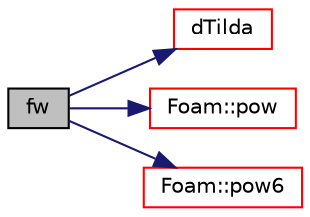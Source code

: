 digraph "fw"
{
  bgcolor="transparent";
  edge [fontname="Helvetica",fontsize="10",labelfontname="Helvetica",labelfontsize="10"];
  node [fontname="Helvetica",fontsize="10",shape=record];
  rankdir="LR";
  Node190 [label="fw",height=0.2,width=0.4,color="black", fillcolor="grey75", style="filled", fontcolor="black"];
  Node190 -> Node191 [color="midnightblue",fontsize="10",style="solid",fontname="Helvetica"];
  Node191 [label="dTilda",height=0.2,width=0.4,color="red",URL="$a32289.html#aef51ac77fc959a3924152e57b49fef49",tooltip="Length scale. "];
  Node190 -> Node195 [color="midnightblue",fontsize="10",style="solid",fontname="Helvetica"];
  Node195 [label="Foam::pow",height=0.2,width=0.4,color="red",URL="$a21851.html#a7500c8e9d27a442adc75e287de074c7c"];
  Node190 -> Node199 [color="midnightblue",fontsize="10",style="solid",fontname="Helvetica"];
  Node199 [label="Foam::pow6",height=0.2,width=0.4,color="red",URL="$a21851.html#a04b4396e0871b6db3334ced48a96b80f"];
}
